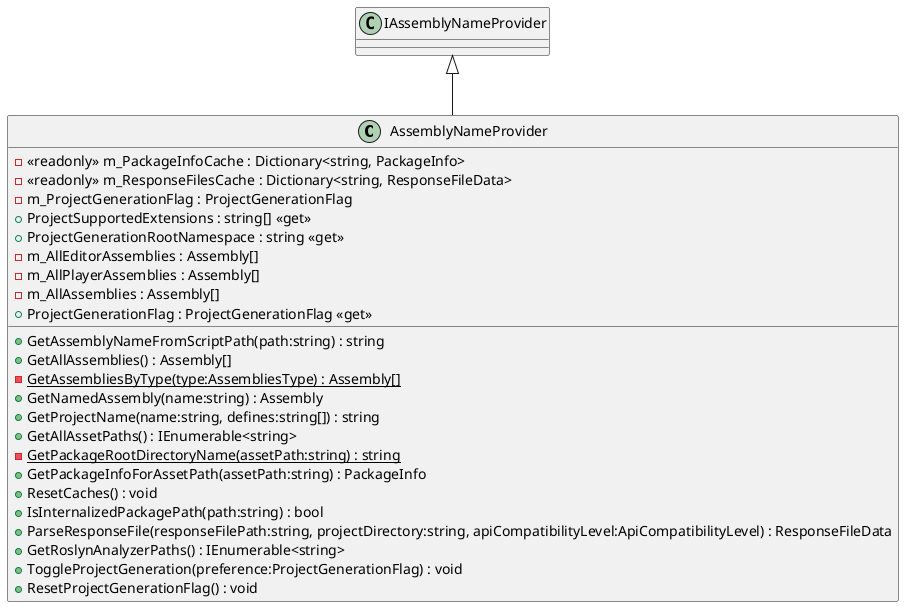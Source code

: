@startuml
class AssemblyNameProvider {
    - <<readonly>> m_PackageInfoCache : Dictionary<string, PackageInfo>
    - <<readonly>> m_ResponseFilesCache : Dictionary<string, ResponseFileData>
    - m_ProjectGenerationFlag : ProjectGenerationFlag
    + ProjectSupportedExtensions : string[] <<get>>
    + ProjectGenerationRootNamespace : string <<get>>
    - m_AllEditorAssemblies : Assembly[]
    - m_AllPlayerAssemblies : Assembly[]
    - m_AllAssemblies : Assembly[]
    + ProjectGenerationFlag : ProjectGenerationFlag <<get>>
    + GetAssemblyNameFromScriptPath(path:string) : string
    + GetAllAssemblies() : Assembly[]
    - {static} GetAssembliesByType(type:AssembliesType) : Assembly[]
    + GetNamedAssembly(name:string) : Assembly
    + GetProjectName(name:string, defines:string[]) : string
    + GetAllAssetPaths() : IEnumerable<string>
    - {static} GetPackageRootDirectoryName(assetPath:string) : string
    + GetPackageInfoForAssetPath(assetPath:string) : PackageInfo
    + ResetCaches() : void
    + IsInternalizedPackagePath(path:string) : bool
    + ParseResponseFile(responseFilePath:string, projectDirectory:string, apiCompatibilityLevel:ApiCompatibilityLevel) : ResponseFileData
    + GetRoslynAnalyzerPaths() : IEnumerable<string>
    + ToggleProjectGeneration(preference:ProjectGenerationFlag) : void
    + ResetProjectGenerationFlag() : void
}
IAssemblyNameProvider <|-- AssemblyNameProvider
@enduml
